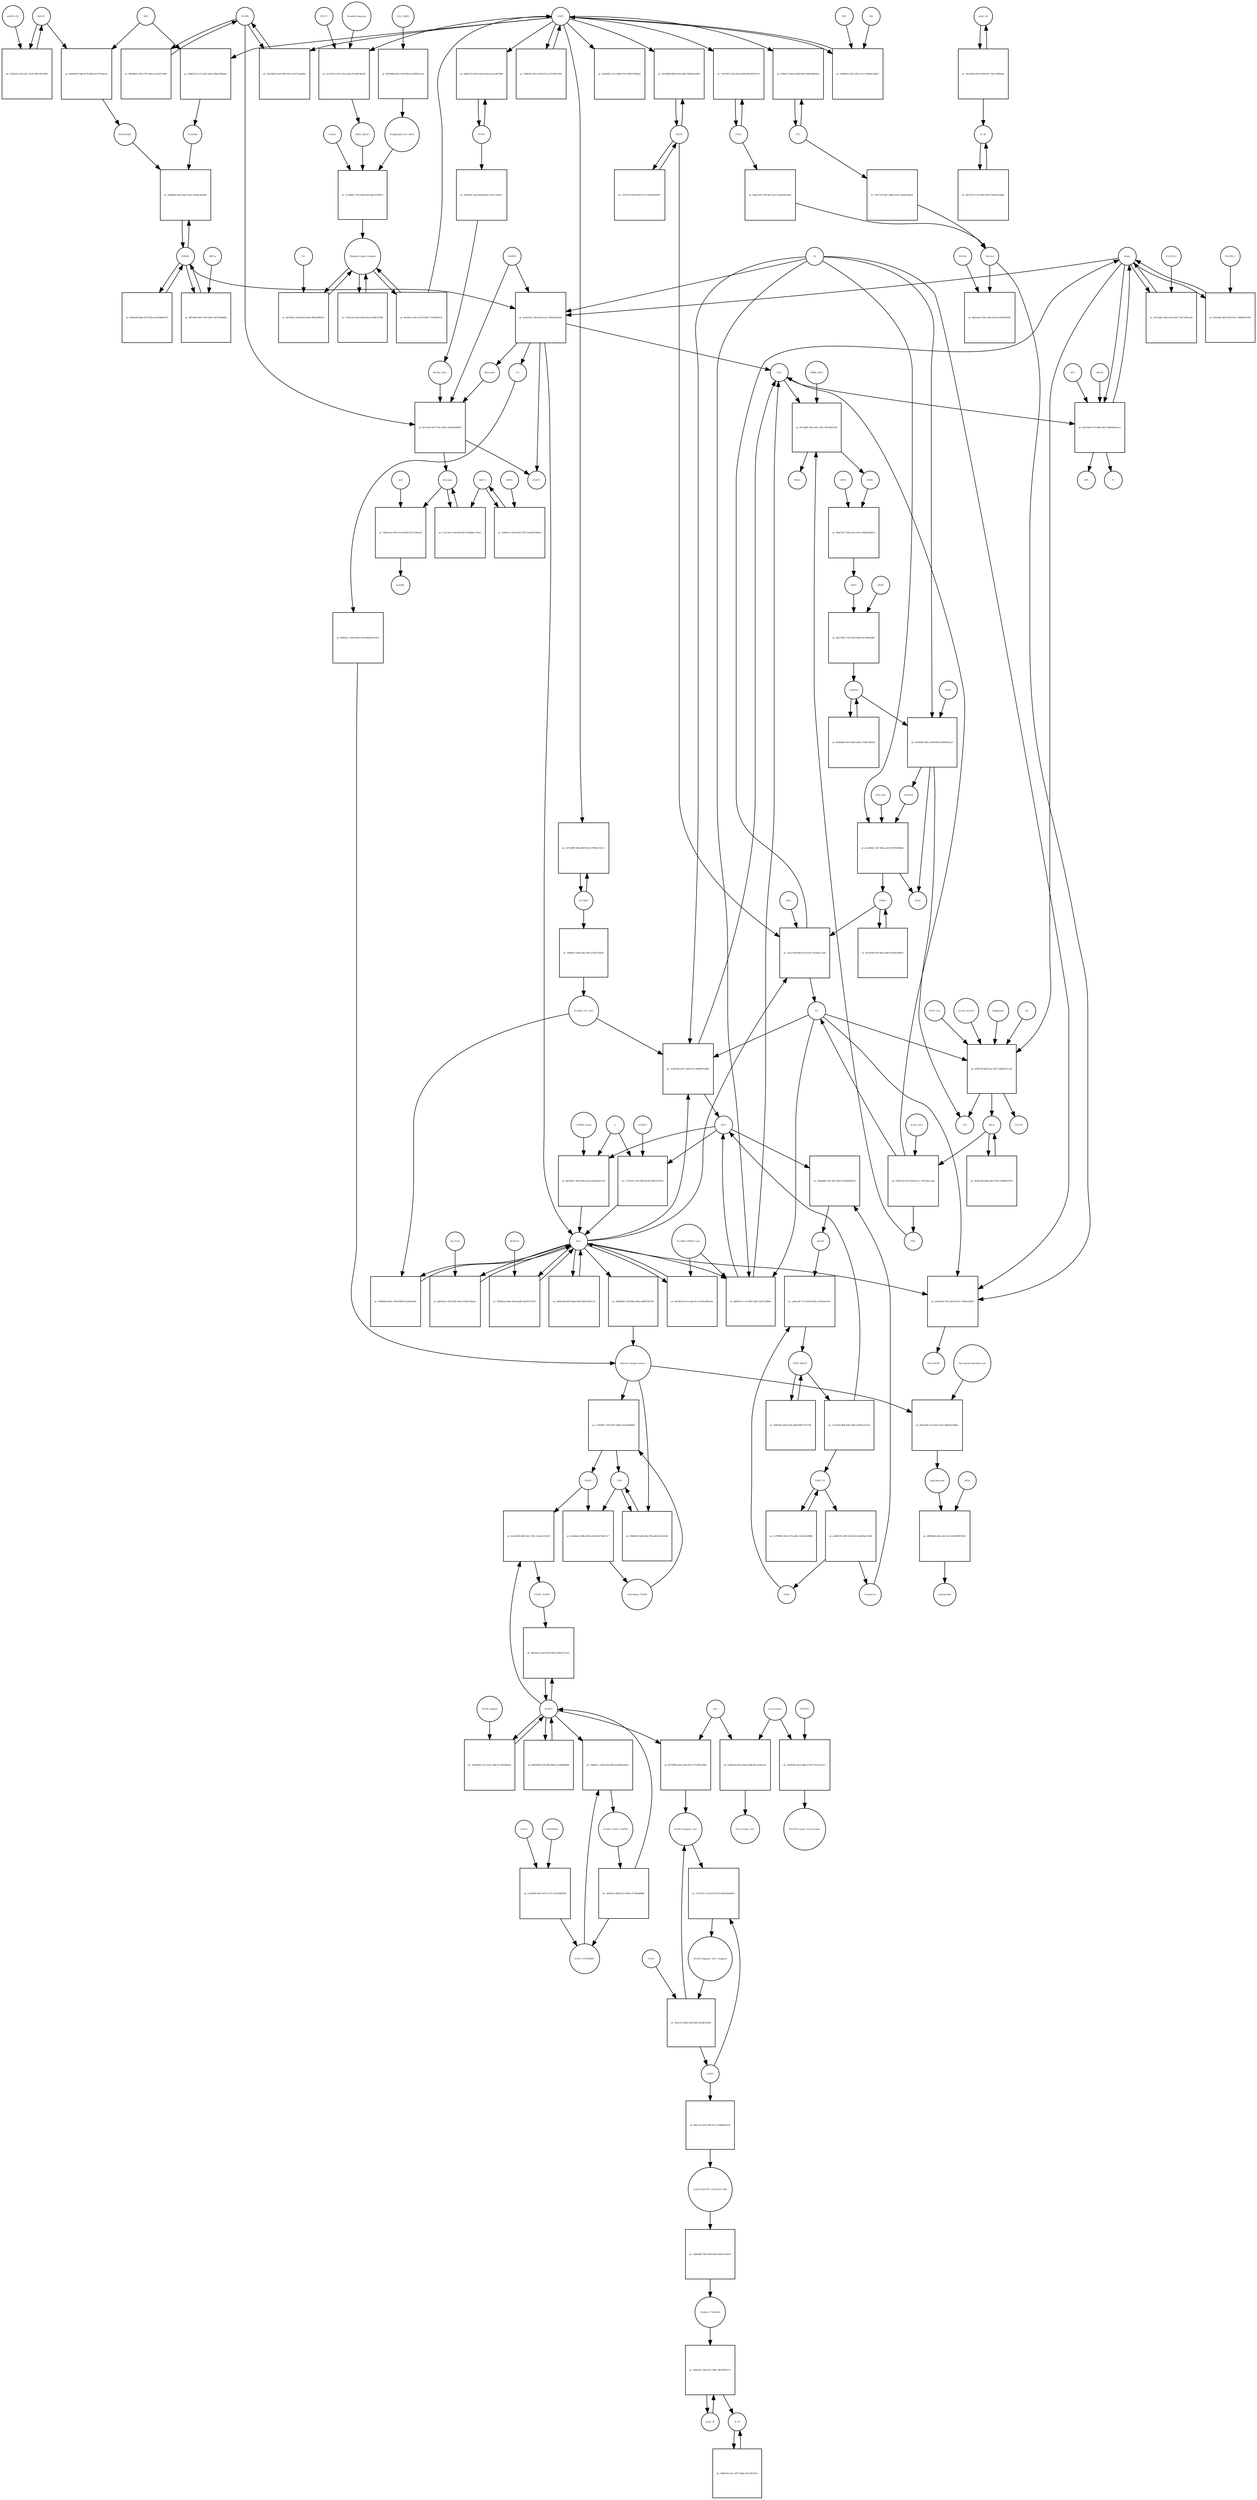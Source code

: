 strict digraph  {
Heme [annotation="urn_miriam_obo.chebi_CHEBI%3A30413", bipartite=0, cls="simple chemical", fontsize=4, label=Heme, shape=circle];
"pr_4cd25362-c550-4e95-ac01-35829beb6326" [annotation="", bipartite=1, cls=process, fontsize=4, label="pr_4cd25362-c550-4e95-ac01-35829beb6326", shape=square];
Biliverdin [annotation="urn_miriam_obo.chebi_CHEBI%3A17033", bipartite=0, cls="simple chemical", fontsize=4, label=Biliverdin, shape=circle];
HMOX1 [annotation="", bipartite=0, cls=macromolecule, fontsize=4, label=HMOX1, shape=circle];
O2 [annotation="urn_miriam_obo.chebi_CHEBI%3A15379", bipartite=0, cls="simple chemical", fontsize=4, label=O2, shape=circle];
NADPH [annotation="urn_miriam_obo.chebi_CHEBI%3A16474", bipartite=0, cls="simple chemical", fontsize=4, label=NADPH, shape=circle];
H2O [annotation="urn_miriam_obo.chebi_CHEBI%3A15377", bipartite=0, cls="simple chemical", fontsize=4, label=H2O, shape=circle];
"Fe2+" [annotation="urn_miriam_obo.chebi_CHEBI%3A29033", bipartite=0, cls="simple chemical", fontsize=4, label="Fe2+", shape=circle];
"NADP+" [annotation="urn_miriam_obo.chebi_CHEBI%3A18009", bipartite=0, cls="simple chemical", fontsize=4, label="NADP+", shape=circle];
CO [annotation="urn_miriam_obo.chebi_CHEBI%3A17245", bipartite=0, cls="simple chemical", fontsize=4, label=CO, shape=circle];
"pr_ad71ed8c-92d2-41c6-a6a7-70a71005cad3" [annotation="", bipartite=1, cls=process, fontsize=4, label="pr_ad71ed8c-92d2-41c6-a6a7-70a71005cad3", shape=square];
"FLVCR1-2" [annotation=urn_miriam_uniprot_Q9Y5Y0, bipartite=0, cls=macromolecule, fontsize=4, label="FLVCR1-2", shape=circle];
"pr_0471e020-8577-49cc-8be3-380e54d38600" [annotation="", bipartite=1, cls=process, fontsize=4, label="pr_0471e020-8577-49cc-8be3-380e54d38600", shape=square];
Bilirubin [annotation="urn_miriam_obo.chebi_CHEBI%3A16990", bipartite=0, cls="simple chemical", fontsize=4, label=Bilirubin, shape=circle];
BLVRB [annotation=urn_miriam_uniprot_P30043, bipartite=0, cls=macromolecule, fontsize=4, label=BLVRB, shape=circle];
"BLVRA_Zn2+" [annotation="urn_miriam_obo.chebi_CHEBI%3A29805|urn_miriam_uniprot_P53004", bipartite=0, cls=complex, fontsize=4, label="BLVRA_Zn2+", shape=circle];
"pr_1c3e74ee-c0e4-4f3d-8a79-6b89bac714e3" [annotation="", bipartite=1, cls=process, fontsize=4, label="pr_1c3e74ee-c0e4-4f3d-8a79-6b89bac714e3", shape=square];
ABCC1 [annotation="", bipartite=0, cls=macromolecule, fontsize=4, label=ABCC1, shape=circle];
"pr_58b03c6e-3d78-4ced-b7d8-553e742dee05" [annotation="", bipartite=1, cls=process, fontsize=4, label="pr_58b03c6e-3d78-4ced-b7d8-553e742dee05", shape=square];
ALB [annotation=urn_miriam_uniprot_P02768, bipartite=0, cls=macromolecule, fontsize=4, label=ALB, shape=circle];
"ALB/BIL" [annotation="urn_miriam_uniprot_P02768|urn_miriam_obo.chebi_CHEBI%3A16990", bipartite=0, cls=complex, fontsize=4, label="ALB/BIL", shape=circle];
NRF2 [annotation="", bipartite=0, cls=macromolecule, fontsize=4, label=NRF2, shape=circle];
"pr_e99de235-3c51-46a2-bbe0-18b4e70bdab2" [annotation="", bipartite=1, cls=process, fontsize=4, label="pr_e99de235-3c51-46a2-bbe0-18b4e70bdab2", shape=square];
MAF [annotation=urn_miriam_uniprot_O75444, bipartite=0, cls=macromolecule, fontsize=4, label=MAF, shape=circle];
"Nrf2/Maf" [annotation="", bipartite=0, cls=complex, fontsize=4, label="Nrf2/Maf", shape=circle];
"pr_62408188-7dd6-4479-8db3-fe279734aa34" [annotation="", bipartite=1, cls=process, fontsize=4, label="pr_62408188-7dd6-4479-8db3-fe279734aa34", shape=square];
BACH1 [annotation=urn_miriam_uniprot_O14867, bipartite=0, cls=macromolecule, fontsize=4, label=BACH1, shape=circle];
"BACH1/Maf" [annotation="", bipartite=0, cls=complex, fontsize=4, label="BACH1/Maf", shape=circle];
"pr_f1282a61-b16a-4dc7-af35-596e19279606" [annotation="", bipartite=1, cls=process, fontsize=4, label="pr_f1282a61-b16a-4dc7-af35-596e19279606", shape=square];
"miRNA-155" [annotation=urn_miriam_ncbigene_406947, bipartite=0, cls="nucleic acid feature", fontsize=4, label="miRNA-155", shape=circle];
"pr_fd5db6ee-b29a-4ab7-82d1-458edc4aa058" [annotation="", bipartite=1, cls=process, fontsize=4, label="pr_fd5db6ee-b29a-4ab7-82d1-458edc4aa058", shape=square];
PRIN9 [annotation="urn_miriam_obo.chebi_CHEBI%3A15430", bipartite=0, cls="simple chemical", fontsize=4, label=PRIN9, shape=circle];
"pr_532ca76b-84f4-4555-be50-3fc44ae1c349" [annotation="", bipartite=1, cls=process, fontsize=4, label="pr_532ca76b-84f4-4555-be50-3fc44ae1c349", shape=square];
FECH [annotation=urn_miriam_uniprot_P22830, bipartite=0, cls=macromolecule, fontsize=4, label=FECH, shape=circle];
"Pb2+" [annotation="urn_miriam_obo.chebi_CHEBI%3A27889", bipartite=0, cls="simple chemical", fontsize=4, label="Pb2+", shape=circle];
"H+" [annotation="urn_miriam_obo.chebi_CHEBI%3A15378", bipartite=0, cls="simple chemical", fontsize=4, label="H+", shape=circle];
"SUCC-CoA" [annotation="urn_miriam_obo.chebi_CHEBI%3A57292", bipartite=0, cls="simple chemical", fontsize=4, label="SUCC-CoA", shape=circle];
"pr_4d5ff74f-bb3f-41ec-9d17-2d4f6972c3e8" [annotation="", bipartite=1, cls=process, fontsize=4, label="pr_4d5ff74f-bb3f-41ec-9d17-2d4f6972c3e8", shape=square];
dALA [annotation="urn_miriam_obo.chebi_CHEBI%3A356416", bipartite=0, cls="simple chemical", fontsize=4, label=dALA, shape=circle];
ALAS1_ALAS2 [annotation="urn_miriam_uniprot_P13196|urn_miriam_uniprot_P22557", bipartite=0, cls=complex, fontsize=4, label=ALAS1_ALAS2, shape=circle];
Panhematin [annotation="urn_miriam_obo.chebi_CHEBI%3A50385", bipartite=0, cls="simple chemical", fontsize=4, label=Panhematin, shape=circle];
Gly [annotation="urn_miriam_obo.chebi_CHEBI%3A57305", bipartite=0, cls="simple chemical", fontsize=4, label=Gly, shape=circle];
"CoA-SH" [annotation="urn_miriam_obo.chebi_CHEBI%3A15346", bipartite=0, cls="simple chemical", fontsize=4, label="CoA-SH", shape=circle];
CO2 [annotation="urn_miriam_obo.chebi_CHEBI%3A16526", bipartite=0, cls="simple chemical", fontsize=4, label=CO2, shape=circle];
"pr_217ec654-e347-455e-a9c4-413e8b7bbc08" [annotation="", bipartite=1, cls=process, fontsize=4, label="pr_217ec654-e347-455e-a9c4-413e8b7bbc08", shape=square];
KEAP1 [annotation=urn_miriam_uniprot_Q14145, bipartite=0, cls=macromolecule, fontsize=4, label=KEAP1, shape=circle];
NRF2_KEAP1 [annotation="urn_miriam_uniprot_Q14145|urn_miriam_uniprot_Q16236", bipartite=0, cls=complex, fontsize=4, label=NRF2_KEAP1, shape=circle];
"Dimethly fumarate" [annotation="urn_miriam_obo.chebi_CHEBI%3A76004", bipartite=0, cls="simple chemical", fontsize=4, label="Dimethly fumarate", shape=circle];
"Ubiquitin Ligase Complex" [annotation="urn_miriam_uniprot_Q14145|urn_miriam_uniprot_Q15843|urn_miriam_uniprot_Q13618|urn_miriam_uniprot_P62877|urn_miriam_uniprot_Q16236|urn_miriam_uniprot_P0CG48|urn_miriam_pubmed_19940261|urn_miriam_interpro_IPR000608", bipartite=0, cls=complex, fontsize=4, label="Ubiquitin Ligase Complex", shape=circle];
"pr_72101a1d-59ed-44c8-85ae-b538fcfa76f2" [annotation="", bipartite=1, cls=process, fontsize=4, label="pr_72101a1d-59ed-44c8-85ae-b538fcfa76f2", shape=square];
"pr_e95611a9-0519-4839-acc1-7dc920acc3a8" [annotation="", bipartite=1, cls=process, fontsize=4, label="pr_e95611a9-0519-4839-acc1-7dc920acc3a8", shape=square];
PBG [annotation="urn_miriam_obo.chebi_CHEBI%3A58126", bipartite=0, cls="simple chemical", fontsize=4, label=PBG, shape=circle];
"ALAD_Zn2+" [annotation="urn_miriam_uniprot_P13716|urn_miriam_obo.chebi_CHEBI%3A29105", bipartite=0, cls=complex, fontsize=4, label="ALAD_Zn2+", shape=circle];
"pr_057ad6ff-785e-4cbc-a831-5f8cbdf25cd9" [annotation="", bipartite=1, cls=process, fontsize=4, label="pr_057ad6ff-785e-4cbc-a831-5f8cbdf25cd9", shape=square];
HMBL [annotation="urn_miriam_obo.chebi_CHEBI%3A57845", bipartite=0, cls="simple chemical", fontsize=4, label=HMBL, shape=circle];
HMBS_DIPY [annotation="urn_miriam_obo.chebi_CHEBI%3A36319|urn_miriam_uniprot_P08397", bipartite=0, cls=complex, fontsize=4, label=HMBS_DIPY, shape=circle];
"NH4+" [annotation="urn_miriam_obo.chebi_CHEBI%3A28938", bipartite=0, cls="simple chemical", fontsize=4, label="NH4+", shape=circle];
"pr_2bb47e67-726d-41ae-b142-1b8d925db251" [annotation="", bipartite=1, cls=process, fontsize=4, label="pr_2bb47e67-726d-41ae-b142-1b8d925db251", shape=square];
URO3 [annotation="urn_miriam_obo.chebi_CHEBI%3A15437", bipartite=0, cls="simple chemical", fontsize=4, label=URO3, shape=circle];
UROS [annotation=urn_miriam_uniprot_P10746, bipartite=0, cls=macromolecule, fontsize=4, label=UROS, shape=circle];
"pr_bdcc76b2-7c2b-4453-840d-45c39b852f8d" [annotation="", bipartite=1, cls=process, fontsize=4, label="pr_bdcc76b2-7c2b-4453-840d-45c39b852f8d", shape=square];
COPRO3 [annotation="urn_miriam_obo.chebi_CHEBI%3A15439", bipartite=0, cls="simple chemical", fontsize=4, label=COPRO3, shape=circle];
UROD [annotation=urn_miriam_uniprot_P06132, bipartite=0, cls=macromolecule, fontsize=4, label=UROD, shape=circle];
"pr_4020f260-36da-47b8-8000-af56f83baa20" [annotation="", bipartite=1, cls=process, fontsize=4, label="pr_4020f260-36da-47b8-8000-af56f83baa20", shape=square];
PPGEN9 [annotation="urn_miriam_obo.chebi_CHEBI%3A15435", bipartite=0, cls="simple chemical", fontsize=4, label=PPGEN9, shape=circle];
CPOX [annotation=urn_miriam_uniprot_P36551, bipartite=0, cls=macromolecule, fontsize=4, label=CPOX, shape=circle];
H2O2 [annotation="urn_miriam_obo.chebi_CHEBI%3A16240", bipartite=0, cls="simple chemical", fontsize=4, label=H2O2, shape=circle];
"pr_bca499dc-20e7-495a-ae83-4376f3d93bd1" [annotation="", bipartite=1, cls=process, fontsize=4, label="pr_bca499dc-20e7-495a-ae83-4376f3d93bd1", shape=square];
PPO_FAD [annotation="urn_miriam_obo.chebi_CHEBI%3A16238|urn_miriam_uniprot_P50336", bipartite=0, cls=complex, fontsize=4, label=PPO_FAD, shape=circle];
"pr_1fb6f1dc-8251-4558-875a-41313d17e694" [annotation="", bipartite=1, cls=process, fontsize=4, label="pr_1fb6f1dc-8251-4558-875a-41313d17e694", shape=square];
"pr_2b3b233b-0bdb-44ea-97d3-4186f6d7f325" [annotation="", bipartite=1, cls="uncertain process", fontsize=4, label="pr_2b3b233b-0bdb-44ea-97d3-4186f6d7f325", shape=square];
"pr_d3464dde-abe5-4836-a689-27a9dc19b024" [annotation="", bipartite=1, cls="uncertain process", fontsize=4, label="pr_d3464dde-abe5-4836-a689-27a9dc19b024", shape=square];
"pr_8a1919f0-f078-40ca-b8f9-109341298970" [annotation="", bipartite=1, cls="uncertain process", fontsize=4, label="pr_8a1919f0-f078-40ca-b8f9-109341298970", shape=square];
"Poly-unsaturated fatty acid" [annotation="urn_miriam_obo.chebi_CHEBI%3A26208", bipartite=0, cls="simple chemical", fontsize=4, label="Poly-unsaturated fatty acid", shape=circle];
"pr_4dd1fed8-a7cb-43a3-b02e-b06420c69642" [annotation="", bipartite=1, cls=process, fontsize=4, label="pr_4dd1fed8-a7cb-43a3-b02e-b06420c69642", shape=square];
"Lipid Peroxide" [annotation="urn_miriam_obo.chebi_CHEBI%3A61051", bipartite=0, cls="simple chemical", fontsize=4, label="Lipid Peroxide", shape=circle];
"Reactive Oxygen Species" [annotation="urn_miriam_obo.chebi_CHEBI%3A26523", bipartite=0, cls="simple chemical", fontsize=4, label="Reactive Oxygen Species", shape=circle];
"pr_64dc0e6a-975c-4d23-be24-c799a0a29585" [annotation="", bipartite=1, cls=process, fontsize=4, label="pr_64dc0e6a-975c-4d23-be24-c799a0a29585", shape=square];
"Fe(3+)O(OH)" [annotation="urn_miriam_obo.chebi_CHEBI%3A78619", bipartite=0, cls="simple chemical", fontsize=4, label="Fe(3+)O(OH)", shape=circle];
Ferritin [annotation=urn_miriam_uniprot_P02794, bipartite=0, cls=complex, fontsize=4, label=Ferritin, shape=circle];
"pr_160b8093-db9e-47b8-94b9-9ca5febfc4b0" [annotation="", bipartite=1, cls=process, fontsize=4, label="pr_160b8093-db9e-47b8-94b9-9ca5febfc4b0", shape=square];
"SLC40A1_CP_Cu2+" [annotation="urn_miriam_uniprot_P00450|urn_miriam_uniprot_Q9NP59|urn_miriam_obo.chebi_CHEBI%3A29036", bipartite=0, cls=complex, fontsize=4, label="SLC40A1_CP_Cu2+", shape=circle];
"pr_1b2d97d6-a5b7-42e9-b722-46699f51d880" [annotation="", bipartite=1, cls=process, fontsize=4, label="pr_1b2d97d6-a5b7-42e9-b722-46699f51d880", shape=square];
"Fe3+" [annotation="urn_miriam_obo.chebi_CHEBI%3A29034", bipartite=0, cls="simple chemical", fontsize=4, label="Fe3+", shape=circle];
SLC40A1 [annotation=urn_miriam_ncbigene_30061, bipartite=0, cls="nucleic acid feature", fontsize=4, label=SLC40A1, shape=circle];
"pr_1d7c4609-208e-4b59-93a5-9799bc235cfc" [annotation="", bipartite=1, cls=process, fontsize=4, label="pr_1d7c4609-208e-4b59-93a5-9799bc235cfc", shape=square];
FTH1 [annotation=urn_miriam_ncbigene_2495, bipartite=0, cls="nucleic acid feature", fontsize=4, label=FTH1, shape=circle];
"pr_70a57f87-c244-4e52-8839-649e42937553" [annotation="", bipartite=1, cls=process, fontsize=4, label="pr_70a57f87-c244-4e52-8839-649e42937553", shape=square];
FTL [annotation=urn_miriam_ncbigene_2512, bipartite=0, cls="nucleic acid feature", fontsize=4, label=FTL, shape=circle];
"pr_47bd2172-b6a0-4ad0-8465-29df50b83432" [annotation="", bipartite=1, cls=process, fontsize=4, label="pr_47bd2172-b6a0-4ad0-8465-29df50b83432", shape=square];
"pr_548cea98-7534-4b37-abc1-9efeab613d16" [annotation="", bipartite=1, cls=process, fontsize=4, label="pr_548cea98-7534-4b37-abc1-9efeab613d16", shape=square];
"pr_202171f8-98c7-488a-b23b-7a4d5ec8e830" [annotation="", bipartite=1, cls=process, fontsize=4, label="pr_202171f8-98c7-488a-b23b-7a4d5ec8e830", shape=square];
"pr_0333648b-6668-491b-af86-78a60c6ef993" [annotation="", bipartite=1, cls=process, fontsize=4, label="pr_0333648b-6668-491b-af86-78a60c6ef993", shape=square];
"pr_caa97120-0054-4025-9713-5495422bf497" [annotation="", bipartite=1, cls=process, fontsize=4, label="pr_caa97120-0054-4025-9713-5495422bf497", shape=square];
"pr_42fb4a94-bb0a-47f3-95ba-4a782b8bc87d" [annotation="", bipartite=1, cls=process, fontsize=4, label="pr_42fb4a94-bb0a-47f3-95ba-4a782b8bc87d", shape=square];
BLVRA [annotation=urn_miriam_ncbigene_644, bipartite=0, cls="nucleic acid feature", fontsize=4, label=BLVRA, shape=circle];
"pr_b4682c22-6e45-4a0a-b416-d1c8ce607b8d" [annotation="", bipartite=1, cls=process, fontsize=4, label="pr_b4682c22-6e45-4a0a-b416-d1c8ce607b8d", shape=square];
"pr_91624838-24a9-436e-9012-4c075cadd02c" [annotation="", bipartite=1, cls=process, fontsize=4, label="pr_91624838-24a9-436e-9012-4c075cadd02c", shape=square];
"pr_9df2b8d2-2760-4767-942e-b312af5c5909" [annotation="", bipartite=1, cls=process, fontsize=4, label="pr_9df2b8d2-2760-4767-942e-b312af5c5909", shape=square];
"pr_66ef5841-1ae6-4838-8ee8-c50c7c2e0ec2" [annotation="", bipartite=1, cls=process, fontsize=4, label="pr_66ef5841-1ae6-4838-8ee8-c50c7c2e0ec2", shape=square];
"pr_26060f7f-2a85-45fa-a0f6-57281c6f18fa" [annotation="", bipartite=1, cls=process, fontsize=4, label="pr_26060f7f-2a85-45fa-a0f6-57281c6f18fa", shape=square];
"pr_96a0e2e5-7b4c-441e-8a34-a32bb5f43596" [annotation="", bipartite=1, cls=process, fontsize=4, label="pr_96a0e2e5-7b4c-441e-8a34-a32bb5f43596", shape=square];
NCOA4 [annotation=urn_miriam_uniprot_Q13772, bipartite=0, cls=macromolecule, fontsize=4, label=NCOA4, shape=circle];
"pr_bbc983cc-4940-40b2-91a2-a0d62e821129" [annotation="", bipartite=1, cls=process, fontsize=4, label="pr_bbc983cc-4940-40b2-91a2-a0d62e821129", shape=square];
CYBRD1_Heme [annotation="urn_miriam_uniprot_Q53TN4|urn_miriam_obo.chebi_CHEBI%3A30413", bipartite=0, cls=complex, fontsize=4, label=CYBRD1_Heme, shape=circle];
"e-" [annotation="urn_miriam_obo.chebi_CHEBI%3A10545", bipartite=0, cls="simple chemical", fontsize=4, label="e-", shape=circle];
"pr_dd015ea1-15f2-42d3-99cd-142de27bbaa1" [annotation="", bipartite=1, cls=process, fontsize=4, label="pr_dd015ea1-15f2-42d3-99cd-142de27bbaa1", shape=square];
SLC11A2 [annotation=urn_miriam_uniprot_P49281, bipartite=0, cls=macromolecule, fontsize=4, label=SLC11A2, shape=circle];
"pr_d82f96a8-eb6a-41a7-be1b-b19849057b24" [annotation="", bipartite=1, cls=process, fontsize=4, label="pr_d82f96a8-eb6a-41a7-be1b-b19849057b24", shape=square];
"Lipid alcohol" [annotation="urn_miriam_obo.chebi_CHEBI%3A24026", bipartite=0, cls="simple chemical", fontsize=4, label="Lipid alcohol", shape=circle];
GPX4 [annotation=urn_miriam_uniprot_P36969, bipartite=0, cls=macromolecule, fontsize=4, label=GPX4, shape=circle];
"pr_d4f7de63-897e-401f-8587-e6d73fd5d6b0" [annotation="", bipartite=1, cls=process, fontsize=4, label="pr_d4f7de63-897e-401f-8587-e6d73fd5d6b0", shape=square];
ORF3a [annotation="urn_miriam_uniprot_P0DTC3|urn_miriam_taxonomy_2697049", bipartite=0, cls=macromolecule, fontsize=4, label=ORF3a, shape=circle];
"pr_424834f6-17b8-49da-9f4b-ad4fb796579e" [annotation="", bipartite=1, cls=process, fontsize=4, label="pr_424834f6-17b8-49da-9f4b-ad4fb796579e", shape=square];
"pr_3a96a311-635d-46a1-9877-b1b0437d90a6" [annotation="", bipartite=1, cls=process, fontsize=4, label="pr_3a96a311-635d-46a1-9877-b1b0437d90a6", shape=square];
ORF9c [annotation=urn_miriam_taxonomy_2697049, bipartite=0, cls=macromolecule, fontsize=4, label=ORF9c, shape=circle];
CUL3_RBX1 [annotation="urn_miriam_uniprot_Q13618|urn_miriam_uniprot_P62877", bipartite=0, cls=complex, fontsize=4, label=CUL3_RBX1, shape=circle];
"pr_fb87608b-d5ce-4c0f-b65a-4c56591fccda" [annotation="", bipartite=1, cls=process, fontsize=4, label="pr_fb87608b-d5ce-4c0f-b65a-4c56591fccda", shape=square];
"Neddylated CUL3_RBX1" [annotation="urn_miriam_uniprot_Q15843|urn_miriam_uniprot_Q13618|urn_miriam_uniprot_P62877", bipartite=0, cls=complex, fontsize=4, label="Neddylated CUL3_RBX1", shape=circle];
"pr_a4ef40b2-23c3-4948-972e-98367d78bb3d" [annotation="", bipartite=1, cls=process, fontsize=4, label="pr_a4ef40b2-23c3-4948-972e-98367d78bb3d", shape=square];
"pr_ec189647-132f-43f4-bad5-bd2c91f00f74" [annotation="", bipartite=1, cls=process, fontsize=4, label="pr_ec189647-132f-43f4-bad5-bd2c91f00f74", shape=square];
CAND1 [annotation=urn_miriam_uniprot_Q86VP6, bipartite=0, cls=macromolecule, fontsize=4, label=CAND1, shape=circle];
E2 [annotation=urn_miriam_interpro_IPR000608, bipartite=0, cls=macromolecule, fontsize=4, label=E2, shape=circle];
"pr_8d729e2a-19eb-4e02-9dc4-d8d54dff6218" [annotation="", bipartite=1, cls=process, fontsize=4, label="pr_8d729e2a-19eb-4e02-9dc4-d8d54dff6218", shape=square];
"pr_e4d40b5a-9a51-487a-911a-360f8ec248e2" [annotation="", bipartite=1, cls=process, fontsize=4, label="pr_e4d40b5a-9a51-487a-911a-360f8ec248e2", shape=square];
PKC [annotation="urn_miriam_pubmed_12198130|urn_miriam_interpro_IPR012233", bipartite=0, cls=macromolecule, fontsize=4, label=PKC, shape=circle];
CK2 [annotation="", bipartite=0, cls=macromolecule, fontsize=4, label=CK2, shape=circle];
"pr_350a3bf3-d625-4f39-bfa1-760d99e2078d" [annotation="", bipartite=1, cls=process, fontsize=4, label="pr_350a3bf3-d625-4f39-bfa1-760d99e2078d", shape=square];
"FLVCR1-1" [annotation=urn_miriam_uniprot_Q9Y5Y0, bipartite=0, cls=macromolecule, fontsize=4, label="FLVCR1-1", shape=circle];
"pr_6f2c0a6b-f179-484e-8631-28b69b4a23cd" [annotation="", bipartite=1, cls=process, fontsize=4, label="pr_6f2c0a6b-f179-484e-8631-28b69b4a23cd", shape=square];
ABCG2 [annotation=urn_miriam_uniprot_Q9UNQ0, bipartite=0, cls="macromolecule multimer", fontsize=4, label=ABCG2, shape=circle];
ATP [annotation="urn_miriam_obo.chebi_CHEBI%3A30616", bipartite=0, cls="simple chemical", fontsize=4, label=ATP, shape=circle];
Pi [annotation="urn_miriam_obo.chebi_CHEBI%3A18367", bipartite=0, cls="simple chemical", fontsize=4, label=Pi, shape=circle];
ADP [annotation="urn_miriam_obo.chebi_CHEBI%3A456216", bipartite=0, cls="simple chemical", fontsize=4, label=ADP, shape=circle];
"pr_d03d61ad-21ca-4abe-8c13-6efdcdf0ba3b" [annotation="", bipartite=1, cls=process, fontsize=4, label="pr_d03d61ad-21ca-4abe-8c13-6efdcdf0ba3b", shape=square];
"SLC40A1_HEPH_Cu2+" [annotation="urn_miriam_uniprot_Q9BQS7|urn_miriam_uniprot_Q9NP59|urn_miriam_obo.chebi_CHEBI%3A28694", bipartite=0, cls=complex, fontsize=4, label="SLC40A1_HEPH_Cu2+", shape=circle];
"pr_46f49e37-cc14-4d87-ab81-3a2f7c0ff00e" [annotation="", bipartite=1, cls=process, fontsize=4, label="pr_46f49e37-cc14-4d87-ab81-3a2f7c0ff00e", shape=square];
"pr_19b4a86f-216c-48cf-9625-193426282d7d" [annotation="", bipartite=1, cls=process, fontsize=4, label="pr_19b4a86f-216c-48cf-9625-193426282d7d", shape=square];
Transferrin [annotation=urn_miriam_uniprot_P02787, bipartite=0, cls=macromolecule, fontsize=4, label=Transferrin, shape=circle];
holoTF [annotation="urn_miriam_uniprot_P02787|urn_miriam_obo.chebi_CHEBI%3A29034", bipartite=0, cls=complex, fontsize=4, label=holoTF, shape=circle];
TFRC [annotation=urn_miriam_uniprot_P02786, bipartite=0, cls="macromolecule multimer", fontsize=4, label=TFRC, shape=circle];
"pr_aa0ace9f-72c3-49c6-bd32-a1b03ebc55ec" [annotation="", bipartite=1, cls=process, fontsize=4, label="pr_aa0ace9f-72c3-49c6-bd32-a1b03ebc55ec", shape=square];
TFRC_holoTF [annotation="urn_miriam_uniprot_P02787|urn_miriam_obo.chebi_CHEBI%3A29034|urn_miriam_uniprot_P02786", bipartite=0, cls=complex, fontsize=4, label=TFRC_holoTF, shape=circle];
"pr_2fd0f59a-b22b-4a59-abf8-95827732c7bb" [annotation="", bipartite=1, cls=process, fontsize=4, label="pr_2fd0f59a-b22b-4a59-abf8-95827732c7bb", shape=square];
"pr_a1752fa9-9f9f-4e8c-99ba-547961a25229" [annotation="", bipartite=1, cls=process, fontsize=4, label="pr_a1752fa9-9f9f-4e8c-99ba-547961a25229", shape=square];
TFRC_TF [annotation="urn_miriam_uniprot_P02787|urn_miriam_uniprot_P02786", bipartite=0, cls=complex, fontsize=4, label=TFRC_TF, shape=circle];
"pr_e71fc87e-11b5-4952-8e39-164f1ef7b703" [annotation="", bipartite=1, cls=process, fontsize=4, label="pr_e71fc87e-11b5-4952-8e39-164f1ef7b703", shape=square];
STEAP3 [annotation=urn_miriam_uniprot_Q658P3, bipartite=0, cls=macromolecule, fontsize=4, label=STEAP3, shape=circle];
"pr_5962bcb2-8a0a-45a9-aa86-3aa5f4714319" [annotation="", bipartite=1, cls=process, fontsize=4, label="pr_5962bcb2-8a0a-45a9-aa86-3aa5f4714319", shape=square];
MCOLN1 [annotation=urn_miriam_uniprot_Q9GZU1, bipartite=0, cls=macromolecule, fontsize=4, label=MCOLN1, shape=circle];
"pr_ad48e506-b025-4bad-9e80-84bcd253cc91" [annotation="", bipartite=1, cls=process, fontsize=4, label="pr_ad48e506-b025-4bad-9e80-84bcd253cc91", shape=square];
"pr_1c7999b5-1865-4716-a0b1-16c2b9e16906" [annotation="", bipartite=1, cls=process, fontsize=4, label="pr_1c7999b5-1865-4716-a0b1-16c2b9e16906", shape=square];
"pr_e3dd9378-1660-4c30-b923-db209ab17d85" [annotation="", bipartite=1, cls=process, fontsize=4, label="pr_e3dd9378-1660-4c30-b923-db209ab17d85", shape=square];
"pr_a9cd2e1e-2bc2-4e78-a0fd-771b590d9c74" [annotation="", bipartite=1, cls=process, fontsize=4, label="pr_a9cd2e1e-2bc2-4e78-a0fd-771b590d9c74", shape=square];
Thioredoxin_TXNIP [annotation="urn_miriam_uniprot_P10599|urn_miriam_uniprot_Q9H3M7", bipartite=0, cls=complex, fontsize=4, label=Thioredoxin_TXNIP, shape=circle];
"pr_c55829bc-7359-4567-9384-247ea94d8863" [annotation="", bipartite=1, cls=process, fontsize=4, label="pr_c55829bc-7359-4567-9384-247ea94d8863", shape=square];
TXNIP [annotation=urn_miriam_uniprot_Q9H3M7, bipartite=0, cls=macromolecule, fontsize=4, label=TXNIP, shape=circle];
TXN [annotation=urn_miriam_uniprot_P10599, bipartite=0, cls=macromolecule, fontsize=4, label=TXN, shape=circle];
NLRP3 [annotation=urn_miriam_uniprot_Q96P20, bipartite=0, cls=macromolecule, fontsize=4, label=NLRP3, shape=circle];
"pr_39c0dd00-272c-426c-a406-9c75a0edbada" [annotation="", bipartite=1, cls=process, fontsize=4, label="pr_39c0dd00-272c-426c-a406-9c75a0edbada", shape=square];
"Nf-KB Complex" [annotation="urn_miriam_uniprot_P19838|urn_miriam_uniprot_Q04206|urn_miriam_uniprot_Q00653", bipartite=0, cls=complex, fontsize=4, label="Nf-KB Complex", shape=circle];
"pr_64d38946-f228-4fb5-b6d0-e15d083b644f" [annotation="", bipartite=1, cls=process, fontsize=4, label="pr_64d38946-f228-4fb5-b6d0-e15d083b644f", shape=square];
"pr_fff8db26-56d6-446c-97bd-db27be612364" [annotation="", bipartite=1, cls=process, fontsize=4, label="pr_fff8db26-56d6-446c-97bd-db27be612364", shape=square];
"pr_55e6debc-86d8-4306-ade8-9d257fdd73c7" [annotation="", bipartite=1, cls=process, fontsize=4, label="pr_55e6debc-86d8-4306-ade8-9d257fdd73c7", shape=square];
HSP90AB1 [annotation=urn_miriam_uniprot_P08238, bipartite=0, cls=macromolecule, fontsize=4, label=HSP90AB1, shape=circle];
"pr_cc9cd616-56c9-4151-a719-c54570bf0228" [annotation="", bipartite=1, cls=process, fontsize=4, label="pr_cc9cd616-56c9-4151-a719-c54570bf0228", shape=square];
SUGT1 [annotation=urn_miriam_uniprot_Q9Y2Z0, bipartite=0, cls=macromolecule, fontsize=4, label=SUGT1, shape=circle];
SUGT1_HSP90AB1 [annotation="urn_miriam_uniprot_P08238|urn_miriam_uniprot_Q9Y2Z0", bipartite=0, cls=complex, fontsize=4, label=SUGT1_HSP90AB1, shape=circle];
"pr_cbd6f9cc-15dd-42d0-b8f0-a0388dcd9ee6" [annotation="", bipartite=1, cls=process, fontsize=4, label="pr_cbd6f9cc-15dd-42d0-b8f0-a0388dcd9ee6", shape=square];
NLRP3_SUGT1_HSP90 [annotation="urn_miriam_uniprot_P08238|urn_miriam_uniprot_Q96P20|urn_miriam_uniprot_Q9Y2Z0", bipartite=0, cls=complex, fontsize=4, label=NLRP3_SUGT1_HSP90, shape=circle];
"pr_4ee52d59-0406-423c-901c-1aa1d1c39c38" [annotation="", bipartite=1, cls=process, fontsize=4, label="pr_4ee52d59-0406-423c-901c-1aa1d1c39c38", shape=square];
TXNIP_NLRP3 [annotation="urn_miriam_uniprot_Q9H3M7|urn_miriam_uniprot_Q96P20", bipartite=0, cls=complex, fontsize=4, label=TXNIP_NLRP3, shape=circle];
"pr_6979f984-ad14-45d9-9cb1-f72c891b3985" [annotation="", bipartite=1, cls=process, fontsize=4, label="pr_6979f984-ad14-45d9-9cb1-f72c891b3985", shape=square];
ASC [annotation=urn_miriam_uniprot_Q9ULZ3, bipartite=0, cls=macromolecule, fontsize=4, label=ASC, shape=circle];
"NLRP3 oligomer_ASC" [annotation="urn_miriam_uniprot_Q9ULZ3|urn_miriam_obo.chebi_CHEBI%3A36080", bipartite=0, cls=complex, fontsize=4, label="NLRP3 oligomer_ASC", shape=circle];
"pr_7c10a75c-213a-413b-9274-d0525b4ab437" [annotation="", bipartite=1, cls=process, fontsize=4, label="pr_7c10a75c-213a-413b-9274-d0525b4ab437", shape=square];
CASP1 [annotation=urn_miriam_uniprot_P29466, bipartite=0, cls=macromolecule, fontsize=4, label=CASP1, shape=circle];
"NLRP3 oligomer_ASC_Caspase1" [annotation="urn_miriam_uniprot_P29466|urn_miriam_uniprot_Q9ULZ3", bipartite=0, cls=complex, fontsize=4, label="NLRP3 oligomer_ASC_Caspase1", shape=circle];
"pr_2c8b8134-b53e-4ba6-a0bb-0f57aed6c616" [annotation="", bipartite=1, cls=process, fontsize=4, label="pr_2c8b8134-b53e-4ba6-a0bb-0f57aed6c616", shape=square];
"Pyrin trimer" [annotation=urn_miriam_uniprot_O15553, bipartite=0, cls=complex, fontsize=4, label="Pyrin trimer", shape=circle];
"Pyrin trimer_ASC" [annotation="urn_miriam_uniprot_O15553|urn_miriam_uniprot_Q9ULZ3", bipartite=0, cls=complex, fontsize=4, label="Pyrin trimer_ASC", shape=circle];
"pr_181f6286-3ead-4dbb-a13d-e733c2e75217" [annotation="", bipartite=1, cls=process, fontsize=4, label="pr_181f6286-3ead-4dbb-a13d-e733c2e75217", shape=square];
PSTPIP1 [annotation=urn_miriam_uniprot_O43586, bipartite=0, cls="macromolecule multimer", fontsize=4, label=PSTPIP1, shape=circle];
"PSTPIP1 trimer_Pyrin trimer" [annotation="urn_miriam_uniprot_O15553|urn_miriam_uniprot_O43586", bipartite=0, cls=complex, fontsize=4, label="PSTPIP1 trimer_Pyrin trimer", shape=circle];
"pr_562fcf31-d63e-402f-8fd1-efae8f3195fa" [annotation="", bipartite=1, cls=process, fontsize=4, label="pr_562fcf31-d63e-402f-8fd1-efae8f3195fa", shape=square];
CTSG [annotation=urn_miriam_uniprot_P08311, bipartite=0, cls=macromolecule, fontsize=4, label=CTSG, shape=circle];
"pr_dbfa1cfe-81ed-46ff-9c7e-e64bf9eaaf3e" [annotation="", bipartite=1, cls=process, fontsize=4, label="pr_dbfa1cfe-81ed-46ff-9c7e-e64bf9eaaf3e", shape=square];
"CASP1(120-197)_CASP1(317-404)" [annotation=urn_miriam_uniprot_P29466, bipartite=0, cls=complex, fontsize=4, label="CASP1(120-197)_CASP1(317-404)", shape=circle];
"pr_c6b9a84f-74bf-4580-b2b4-e6b3a73fa625" [annotation="", bipartite=1, cls=process, fontsize=4, label="pr_c6b9a84f-74bf-4580-b2b4-e6b3a73fa625", shape=square];
"Caspase-1 Tetramer" [annotation=urn_miriam_uniprot_P29466, bipartite=0, cls="complex multimer", fontsize=4, label="Caspase-1 Tetramer", shape=circle];
"proIL-1B" [annotation=urn_miriam_uniprot_P01584, bipartite=0, cls=macromolecule, fontsize=4, label="proIL-1B", shape=circle];
"pr_f9c5a040-e873-4208-9417-54ccc99f004a" [annotation="", bipartite=1, cls=process, fontsize=4, label="pr_f9c5a040-e873-4208-9417-54ccc99f004a", shape=square];
"IL-1B" [annotation=urn_miriam_uniprot_P01584, bipartite=0, cls=macromolecule, fontsize=4, label="IL-1B", shape=circle];
"pr_3857e312-57e2-4bf2-82e0-760e01e3dbbe" [annotation="", bipartite=1, cls="omitted process", fontsize=4, label="pr_3857e312-57e2-4bf2-82e0-760e01e3dbbe", shape=square];
"pr_68429e78-cda0-4198-898a-b7dfa6371a51" [annotation="", bipartite=1, cls=process, fontsize=4, label="pr_68429e78-cda0-4198-898a-b7dfa6371a51", shape=square];
"proIL-18" [annotation=urn_miriam_uniprot_Q14116, bipartite=0, cls=macromolecule, fontsize=4, label="proIL-18", shape=circle];
"pr_1d0faaf5-72dd-4257-9d9c-58f156987a73" [annotation="", bipartite=1, cls=process, fontsize=4, label="pr_1d0faaf5-72dd-4257-9d9c-58f156987a73", shape=square];
"IL-18" [annotation=urn_miriam_uniprot_Q14116, bipartite=0, cls=macromolecule, fontsize=4, label="IL-18", shape=circle];
"pr_34d60e0e-afc1-4671-8dab-9c0c1ff12fa1" [annotation="", bipartite=1, cls="omitted process", fontsize=4, label="pr_34d60e0e-afc1-4671-8dab-9c0c1ff12fa1", shape=square];
"pr_64de8cc1-3039-46e4-9c2d-00b4ecf0c914" [annotation="", bipartite=1, cls=process, fontsize=4, label="pr_64de8cc1-3039-46e4-9c2d-00b4ecf0c914", shape=square];
"pr_cf60222a-d40f-4137-b685-a9729ba888d0" [annotation="", bipartite=1, cls=process, fontsize=4, label="pr_cf60222a-d40f-4137-b685-a9729ba888d0", shape=square];
Heme -> "pr_4cd25362-c550-4e95-ac01-35829beb6326"  [annotation="", interaction_type=consumption];
Heme -> "pr_ad71ed8c-92d2-41c6-a6a7-70a71005cad3"  [annotation="", interaction_type=consumption];
Heme -> "pr_4d5ff74f-bb3f-41ec-9d17-2d4f6972c3e8"  [annotation=urn_miriam_pubmed_25446301, interaction_type=inhibition];
Heme -> "pr_350a3bf3-d625-4f39-bfa1-760d99e2078d"  [annotation="", interaction_type=consumption];
Heme -> "pr_6f2c0a6b-f179-484e-8631-28b69b4a23cd"  [annotation="", interaction_type=consumption];
"pr_4cd25362-c550-4e95-ac01-35829beb6326" -> Biliverdin  [annotation="", interaction_type=production];
"pr_4cd25362-c550-4e95-ac01-35829beb6326" -> H2O  [annotation="", interaction_type=production];
"pr_4cd25362-c550-4e95-ac01-35829beb6326" -> "Fe2+"  [annotation="", interaction_type=production];
"pr_4cd25362-c550-4e95-ac01-35829beb6326" -> "NADP+"  [annotation="", interaction_type=production];
"pr_4cd25362-c550-4e95-ac01-35829beb6326" -> CO  [annotation="", interaction_type=production];
Biliverdin -> "pr_0471e020-8577-49cc-8be3-380e54d38600"  [annotation="", interaction_type=consumption];
HMOX1 -> "pr_4cd25362-c550-4e95-ac01-35829beb6326"  [annotation="", interaction_type=catalysis];
HMOX1 -> "pr_fd5db6ee-b29a-4ab7-82d1-458edc4aa058"  [annotation="", interaction_type=consumption];
HMOX1 -> "pr_42fb4a94-bb0a-47f3-95ba-4a782b8bc87d"  [annotation="", interaction_type=consumption];
HMOX1 -> "pr_d4f7de63-897e-401f-8587-e6d73fd5d6b0"  [annotation="", interaction_type=consumption];
O2 -> "pr_4cd25362-c550-4e95-ac01-35829beb6326"  [annotation="", interaction_type=consumption];
O2 -> "pr_4020f260-36da-47b8-8000-af56f83baa20"  [annotation="", interaction_type=consumption];
O2 -> "pr_bca499dc-20e7-495a-ae83-4376f3d93bd1"  [annotation="", interaction_type=consumption];
O2 -> "pr_64dc0e6a-975c-4d23-be24-c799a0a29585"  [annotation="", interaction_type=consumption];
O2 -> "pr_1b2d97d6-a5b7-42e9-b722-46699f51d880"  [annotation="", interaction_type=consumption];
O2 -> "pr_46f49e37-cc14-4d87-ab81-3a2f7c0ff00e"  [annotation="", interaction_type=consumption];
NADPH -> "pr_4cd25362-c550-4e95-ac01-35829beb6326"  [annotation="", interaction_type=consumption];
NADPH -> "pr_0471e020-8577-49cc-8be3-380e54d38600"  [annotation="", interaction_type=consumption];
H2O -> "pr_057ad6ff-785e-4cbc-a831-5f8cbdf25cd9"  [annotation="", interaction_type=consumption];
H2O -> "pr_6f2c0a6b-f179-484e-8631-28b69b4a23cd"  [annotation="", interaction_type=consumption];
"Fe2+" -> "pr_532ca76b-84f4-4555-be50-3fc44ae1c349"  [annotation="", interaction_type=consumption];
"Fe2+" -> "pr_64dc0e6a-975c-4d23-be24-c799a0a29585"  [annotation="", interaction_type=consumption];
"Fe2+" -> "pr_160b8093-db9e-47b8-94b9-9ca5febfc4b0"  [annotation="", interaction_type=consumption];
"Fe2+" -> "pr_1b2d97d6-a5b7-42e9-b722-46699f51d880"  [annotation="", interaction_type=consumption];
"Fe2+" -> "pr_dd015ea1-15f2-42d3-99cd-142de27bbaa1"  [annotation="", interaction_type=consumption];
"Fe2+" -> "pr_424834f6-17b8-49da-9f4b-ad4fb796579e"  [annotation="urn_miriam_pubmed_26794443|urn_miriam_pubmed_30692038", interaction_type=catalysis];
"Fe2+" -> "pr_d03d61ad-21ca-4abe-8c13-6efdcdf0ba3b"  [annotation="", interaction_type=consumption];
"Fe2+" -> "pr_46f49e37-cc14-4d87-ab81-3a2f7c0ff00e"  [annotation="", interaction_type=consumption];
"Fe2+" -> "pr_5962bcb2-8a0a-45a9-aa86-3aa5f4714319"  [annotation="", interaction_type=consumption];
"Fe2+" -> "pr_ad48e506-b025-4bad-9e80-84bcd253cc91"  [annotation="", interaction_type=consumption];
CO -> "pr_64de8cc1-3039-46e4-9c2d-00b4ecf0c914"  [annotation="urn_miriam_pubmed_28356568|urn_miriam_pubmed_25770182", interaction_type=inhibition];
"pr_ad71ed8c-92d2-41c6-a6a7-70a71005cad3" -> Heme  [annotation="", interaction_type=production];
"FLVCR1-2" -> "pr_ad71ed8c-92d2-41c6-a6a7-70a71005cad3"  [annotation="", interaction_type=catalysis];
"pr_0471e020-8577-49cc-8be3-380e54d38600" -> Bilirubin  [annotation="", interaction_type=production];
"pr_0471e020-8577-49cc-8be3-380e54d38600" -> "NADP+"  [annotation="", interaction_type=production];
Bilirubin -> "pr_1c3e74ee-c0e4-4f3d-8a79-6b89bac714e3"  [annotation="", interaction_type=consumption];
Bilirubin -> "pr_58b03c6e-3d78-4ced-b7d8-553e742dee05"  [annotation="", interaction_type=consumption];
BLVRB -> "pr_0471e020-8577-49cc-8be3-380e54d38600"  [annotation="", interaction_type=catalysis];
BLVRB -> "pr_91624838-24a9-436e-9012-4c075cadd02c"  [annotation="", interaction_type=consumption];
BLVRB -> "pr_9df2b8d2-2760-4767-942e-b312af5c5909"  [annotation="", interaction_type=consumption];
"BLVRA_Zn2+" -> "pr_0471e020-8577-49cc-8be3-380e54d38600"  [annotation="", interaction_type=catalysis];
"pr_1c3e74ee-c0e4-4f3d-8a79-6b89bac714e3" -> Bilirubin  [annotation="", interaction_type=production];
ABCC1 -> "pr_1c3e74ee-c0e4-4f3d-8a79-6b89bac714e3"  [annotation="", interaction_type=catalysis];
ABCC1 -> "pr_3a96a311-635d-46a1-9877-b1b0437d90a6"  [annotation="", interaction_type=consumption];
"pr_58b03c6e-3d78-4ced-b7d8-553e742dee05" -> "ALB/BIL"  [annotation="", interaction_type=production];
ALB -> "pr_58b03c6e-3d78-4ced-b7d8-553e742dee05"  [annotation="", interaction_type=consumption];
NRF2 -> "pr_e99de235-3c51-46a2-bbe0-18b4e70bdab2"  [annotation="", interaction_type=consumption];
NRF2 -> "pr_217ec654-e347-455e-a9c4-413e8b7bbc08"  [annotation="", interaction_type=consumption];
NRF2 -> "pr_1fb6f1dc-8251-4558-875a-41313d17e694"  [annotation="", interaction_type=consumption];
NRF2 -> "pr_1d7c4609-208e-4b59-93a5-9799bc235cfc"  [annotation=urn_miriam_pubmed_30692038, interaction_type=catalysis];
NRF2 -> "pr_70a57f87-c244-4e52-8839-649e42937553"  [annotation=urn_miriam_pubmed_30692038, interaction_type=catalysis];
NRF2 -> "pr_47bd2172-b6a0-4ad0-8465-29df50b83432"  [annotation=urn_miriam_pubmed_30692038, interaction_type=catalysis];
NRF2 -> "pr_0333648b-6668-491b-af86-78a60c6ef993"  [annotation="urn_miriam_pubmed_30692038|urn_miriam_pubmed_23766848", interaction_type=catalysis];
NRF2 -> "pr_b4682c22-6e45-4a0a-b416-d1c8ce607b8d"  [annotation=urn_miriam_pubmed_30692038, interaction_type=catalysis];
NRF2 -> "pr_91624838-24a9-436e-9012-4c075cadd02c"  [annotation=urn_miriam_pubmed_30692038, interaction_type=catalysis];
NRF2 -> "pr_a4ef40b2-23c3-4948-972e-98367d78bb3d"  [annotation="", interaction_type=consumption];
NRF2 -> "pr_e4d40b5a-9a51-487a-911a-360f8ec248e2"  [annotation="", interaction_type=consumption];
"pr_e99de235-3c51-46a2-bbe0-18b4e70bdab2" -> "Nrf2/Maf"  [annotation="", interaction_type=production];
MAF -> "pr_e99de235-3c51-46a2-bbe0-18b4e70bdab2"  [annotation="", interaction_type=consumption];
MAF -> "pr_62408188-7dd6-4479-8db3-fe279734aa34"  [annotation="", interaction_type=consumption];
"Nrf2/Maf" -> "pr_fd5db6ee-b29a-4ab7-82d1-458edc4aa058"  [annotation="urn_miriam_pubmed_10473555|urn_miriam_pubmed_31827672|urn_miriam_pubmed_30692038|urn_miriam_pubmed_29717933", interaction_type=catalysis];
"pr_62408188-7dd6-4479-8db3-fe279734aa34" -> "BACH1/Maf"  [annotation="", interaction_type=production];
BACH1 -> "pr_62408188-7dd6-4479-8db3-fe279734aa34"  [annotation="", interaction_type=consumption];
BACH1 -> "pr_f1282a61-b16a-4dc7-af35-596e19279606"  [annotation="", interaction_type=consumption];
"BACH1/Maf" -> "pr_fd5db6ee-b29a-4ab7-82d1-458edc4aa058"  [annotation="urn_miriam_pubmed_10473555|urn_miriam_pubmed_31827672|urn_miriam_pubmed_30692038|urn_miriam_pubmed_29717933", interaction_type=inhibition];
"pr_f1282a61-b16a-4dc7-af35-596e19279606" -> BACH1  [annotation="", interaction_type=production];
"miRNA-155" -> "pr_f1282a61-b16a-4dc7-af35-596e19279606"  [annotation="urn_miriam_pubmed_28082120|urn_miriam_pubmed_21982894", interaction_type=inhibition];
"pr_fd5db6ee-b29a-4ab7-82d1-458edc4aa058" -> HMOX1  [annotation="", interaction_type=production];
PRIN9 -> "pr_532ca76b-84f4-4555-be50-3fc44ae1c349"  [annotation="", interaction_type=consumption];
PRIN9 -> "pr_8a1919f0-f078-40ca-b8f9-109341298970"  [annotation="", interaction_type=consumption];
"pr_532ca76b-84f4-4555-be50-3fc44ae1c349" -> Heme  [annotation="", interaction_type=production];
"pr_532ca76b-84f4-4555-be50-3fc44ae1c349" -> "H+"  [annotation="", interaction_type=production];
FECH -> "pr_532ca76b-84f4-4555-be50-3fc44ae1c349"  [annotation="", interaction_type=catalysis];
FECH -> "pr_0333648b-6668-491b-af86-78a60c6ef993"  [annotation="", interaction_type=consumption];
FECH -> "pr_caa97120-0054-4025-9713-5495422bf497"  [annotation="", interaction_type=consumption];
"Pb2+" -> "pr_532ca76b-84f4-4555-be50-3fc44ae1c349"  [annotation="", interaction_type=inhibition];
"H+" -> "pr_4d5ff74f-bb3f-41ec-9d17-2d4f6972c3e8"  [annotation="", interaction_type=consumption];
"H+" -> "pr_64dc0e6a-975c-4d23-be24-c799a0a29585"  [annotation="", interaction_type=consumption];
"H+" -> "pr_1b2d97d6-a5b7-42e9-b722-46699f51d880"  [annotation="", interaction_type=consumption];
"H+" -> "pr_46f49e37-cc14-4d87-ab81-3a2f7c0ff00e"  [annotation="", interaction_type=consumption];
"SUCC-CoA" -> "pr_4d5ff74f-bb3f-41ec-9d17-2d4f6972c3e8"  [annotation="", interaction_type=consumption];
"pr_4d5ff74f-bb3f-41ec-9d17-2d4f6972c3e8" -> dALA  [annotation="", interaction_type=production];
"pr_4d5ff74f-bb3f-41ec-9d17-2d4f6972c3e8" -> "CoA-SH"  [annotation="", interaction_type=production];
"pr_4d5ff74f-bb3f-41ec-9d17-2d4f6972c3e8" -> CO2  [annotation="", interaction_type=production];
dALA -> "pr_e95611a9-0519-4839-acc1-7dc920acc3a8"  [annotation="", interaction_type=consumption];
dALA -> "pr_2b3b233b-0bdb-44ea-97d3-4186f6d7f325"  [annotation="", interaction_type=consumption];
ALAS1_ALAS2 -> "pr_4d5ff74f-bb3f-41ec-9d17-2d4f6972c3e8"  [annotation=urn_miriam_pubmed_25446301, interaction_type=catalysis];
Panhematin -> "pr_4d5ff74f-bb3f-41ec-9d17-2d4f6972c3e8"  [annotation=urn_miriam_pubmed_25446301, interaction_type=inhibition];
Gly -> "pr_4d5ff74f-bb3f-41ec-9d17-2d4f6972c3e8"  [annotation="", interaction_type=consumption];
"pr_217ec654-e347-455e-a9c4-413e8b7bbc08" -> NRF2_KEAP1  [annotation="", interaction_type=production];
KEAP1 -> "pr_217ec654-e347-455e-a9c4-413e8b7bbc08"  [annotation="", interaction_type=consumption];
NRF2_KEAP1 -> "pr_ec189647-132f-43f4-bad5-bd2c91f00f74"  [annotation="", interaction_type=consumption];
"Dimethly fumarate" -> "pr_217ec654-e347-455e-a9c4-413e8b7bbc08"  [annotation="urn_miriam_pubmed_15282312|urn_miriam_pubmed_20486766|urn_miriam_pubmed_31692987|urn_miriam_pubmed_15572695|urn_miriam_pubmed_32132672", interaction_type=inhibition];
"Ubiquitin Ligase Complex" -> "pr_72101a1d-59ed-44c8-85ae-b538fcfa76f2"  [annotation="", interaction_type=consumption];
"Ubiquitin Ligase Complex" -> "pr_8d729e2a-19eb-4e02-9dc4-d8d54dff6218"  [annotation="", interaction_type=consumption];
"Ubiquitin Ligase Complex" -> "pr_a9cd2e1e-2bc2-4e78-a0fd-771b590d9c74"  [annotation="", interaction_type=consumption];
"pr_72101a1d-59ed-44c8-85ae-b538fcfa76f2" -> "Ubiquitin Ligase Complex"  [annotation="", interaction_type=production];
"pr_e95611a9-0519-4839-acc1-7dc920acc3a8" -> PBG  [annotation="", interaction_type=production];
"pr_e95611a9-0519-4839-acc1-7dc920acc3a8" -> "H+"  [annotation="", interaction_type=production];
"pr_e95611a9-0519-4839-acc1-7dc920acc3a8" -> H2O  [annotation="", interaction_type=production];
PBG -> "pr_057ad6ff-785e-4cbc-a831-5f8cbdf25cd9"  [annotation="", interaction_type=consumption];
"ALAD_Zn2+" -> "pr_e95611a9-0519-4839-acc1-7dc920acc3a8"  [annotation="", interaction_type=catalysis];
"pr_057ad6ff-785e-4cbc-a831-5f8cbdf25cd9" -> HMBL  [annotation="", interaction_type=production];
"pr_057ad6ff-785e-4cbc-a831-5f8cbdf25cd9" -> "NH4+"  [annotation="", interaction_type=production];
HMBL -> "pr_2bb47e67-726d-41ae-b142-1b8d925db251"  [annotation="", interaction_type=consumption];
HMBS_DIPY -> "pr_057ad6ff-785e-4cbc-a831-5f8cbdf25cd9"  [annotation="", interaction_type=catalysis];
"pr_2bb47e67-726d-41ae-b142-1b8d925db251" -> URO3  [annotation="", interaction_type=production];
URO3 -> "pr_bdcc76b2-7c2b-4453-840d-45c39b852f8d"  [annotation="", interaction_type=consumption];
UROS -> "pr_2bb47e67-726d-41ae-b142-1b8d925db251"  [annotation="", interaction_type=catalysis];
"pr_bdcc76b2-7c2b-4453-840d-45c39b852f8d" -> COPRO3  [annotation="", interaction_type=production];
COPRO3 -> "pr_4020f260-36da-47b8-8000-af56f83baa20"  [annotation="", interaction_type=consumption];
COPRO3 -> "pr_d3464dde-abe5-4836-a689-27a9dc19b024"  [annotation="", interaction_type=consumption];
UROD -> "pr_bdcc76b2-7c2b-4453-840d-45c39b852f8d"  [annotation="", interaction_type=catalysis];
"pr_4020f260-36da-47b8-8000-af56f83baa20" -> PPGEN9  [annotation="", interaction_type=production];
"pr_4020f260-36da-47b8-8000-af56f83baa20" -> CO2  [annotation="", interaction_type=production];
"pr_4020f260-36da-47b8-8000-af56f83baa20" -> H2O2  [annotation="", interaction_type=production];
PPGEN9 -> "pr_bca499dc-20e7-495a-ae83-4376f3d93bd1"  [annotation="", interaction_type=consumption];
CPOX -> "pr_4020f260-36da-47b8-8000-af56f83baa20"  [annotation="", interaction_type=catalysis];
"pr_bca499dc-20e7-495a-ae83-4376f3d93bd1" -> PRIN9  [annotation="", interaction_type=production];
"pr_bca499dc-20e7-495a-ae83-4376f3d93bd1" -> H2O2  [annotation="", interaction_type=production];
PPO_FAD -> "pr_bca499dc-20e7-495a-ae83-4376f3d93bd1"  [annotation="", interaction_type=catalysis];
"pr_1fb6f1dc-8251-4558-875a-41313d17e694" -> NRF2  [annotation="", interaction_type=production];
"pr_2b3b233b-0bdb-44ea-97d3-4186f6d7f325" -> dALA  [annotation="", interaction_type=production];
"pr_d3464dde-abe5-4836-a689-27a9dc19b024" -> COPRO3  [annotation="", interaction_type=production];
"pr_8a1919f0-f078-40ca-b8f9-109341298970" -> PRIN9  [annotation="", interaction_type=production];
"Poly-unsaturated fatty acid" -> "pr_4dd1fed8-a7cb-43a3-b02e-b06420c69642"  [annotation="", interaction_type=consumption];
"pr_4dd1fed8-a7cb-43a3-b02e-b06420c69642" -> "Lipid Peroxide"  [annotation="", interaction_type=production];
"Lipid Peroxide" -> "pr_d82f96a8-eb6a-41a7-be1b-b19849057b24"  [annotation="", interaction_type=consumption];
"Reactive Oxygen Species" -> "pr_4dd1fed8-a7cb-43a3-b02e-b06420c69642"  [annotation="urn_miriam_pubmed_26794443|urn_miriam_pubmed_30692038", interaction_type=catalysis];
"Reactive Oxygen Species" -> "pr_c55829bc-7359-4567-9384-247ea94d8863"  [annotation="", interaction_type="necessary stimulation"];
"Reactive Oxygen Species" -> "pr_fff8db26-56d6-446c-97bd-db27be612364"  [annotation="", interaction_type="necessary stimulation"];
"pr_64dc0e6a-975c-4d23-be24-c799a0a29585" -> "Fe(3+)O(OH)"  [annotation="", interaction_type=production];
Ferritin -> "pr_64dc0e6a-975c-4d23-be24-c799a0a29585"  [annotation="", interaction_type=catalysis];
Ferritin -> "pr_96a0e2e5-7b4c-441e-8a34-a32bb5f43596"  [annotation="", interaction_type=consumption];
"pr_160b8093-db9e-47b8-94b9-9ca5febfc4b0" -> "Fe2+"  [annotation="", interaction_type=production];
"SLC40A1_CP_Cu2+" -> "pr_160b8093-db9e-47b8-94b9-9ca5febfc4b0"  [annotation="", interaction_type=catalysis];
"SLC40A1_CP_Cu2+" -> "pr_1b2d97d6-a5b7-42e9-b722-46699f51d880"  [annotation="", interaction_type=catalysis];
"pr_1b2d97d6-a5b7-42e9-b722-46699f51d880" -> "Fe3+"  [annotation="", interaction_type=production];
"pr_1b2d97d6-a5b7-42e9-b722-46699f51d880" -> H2O  [annotation="", interaction_type=production];
"Fe3+" -> "pr_bbc983cc-4940-40b2-91a2-a0d62e821129"  [annotation="", interaction_type=consumption];
"Fe3+" -> "pr_19b4a86f-216c-48cf-9625-193426282d7d"  [annotation="", interaction_type=consumption];
"Fe3+" -> "pr_e71fc87e-11b5-4952-8e39-164f1ef7b703"  [annotation="", interaction_type=consumption];
SLC40A1 -> "pr_1d7c4609-208e-4b59-93a5-9799bc235cfc"  [annotation="", interaction_type=consumption];
SLC40A1 -> "pr_26060f7f-2a85-45fa-a0f6-57281c6f18fa"  [annotation="", interaction_type=consumption];
"pr_1d7c4609-208e-4b59-93a5-9799bc235cfc" -> SLC40A1  [annotation="", interaction_type=production];
FTH1 -> "pr_70a57f87-c244-4e52-8839-649e42937553"  [annotation="", interaction_type=consumption];
FTH1 -> "pr_548cea98-7534-4b37-abc1-9efeab613d16"  [annotation="", interaction_type=consumption];
"pr_70a57f87-c244-4e52-8839-649e42937553" -> FTH1  [annotation="", interaction_type=production];
FTL -> "pr_47bd2172-b6a0-4ad0-8465-29df50b83432"  [annotation="", interaction_type=consumption];
FTL -> "pr_202171f8-98c7-488a-b23b-7a4d5ec8e830"  [annotation="", interaction_type=consumption];
"pr_47bd2172-b6a0-4ad0-8465-29df50b83432" -> FTL  [annotation="", interaction_type=production];
"pr_548cea98-7534-4b37-abc1-9efeab613d16" -> Ferritin  [annotation="", interaction_type=production];
"pr_202171f8-98c7-488a-b23b-7a4d5ec8e830" -> Ferritin  [annotation="", interaction_type=production];
"pr_0333648b-6668-491b-af86-78a60c6ef993" -> FECH  [annotation="", interaction_type=production];
"pr_caa97120-0054-4025-9713-5495422bf497" -> FECH  [annotation="", interaction_type=production];
"pr_42fb4a94-bb0a-47f3-95ba-4a782b8bc87d" -> HMOX1  [annotation="", interaction_type=production];
BLVRA -> "pr_b4682c22-6e45-4a0a-b416-d1c8ce607b8d"  [annotation="", interaction_type=consumption];
BLVRA -> "pr_66ef5841-1ae6-4838-8ee8-c50c7c2e0ec2"  [annotation="", interaction_type=consumption];
"pr_b4682c22-6e45-4a0a-b416-d1c8ce607b8d" -> BLVRA  [annotation="", interaction_type=production];
"pr_91624838-24a9-436e-9012-4c075cadd02c" -> BLVRB  [annotation="", interaction_type=production];
"pr_9df2b8d2-2760-4767-942e-b312af5c5909" -> BLVRB  [annotation="", interaction_type=production];
"pr_66ef5841-1ae6-4838-8ee8-c50c7c2e0ec2" -> "BLVRA_Zn2+"  [annotation="", interaction_type=production];
"pr_26060f7f-2a85-45fa-a0f6-57281c6f18fa" -> "SLC40A1_CP_Cu2+"  [annotation="", interaction_type=production];
NCOA4 -> "pr_96a0e2e5-7b4c-441e-8a34-a32bb5f43596"  [annotation=urn_miriam_pubmed_30692038, interaction_type=catalysis];
"pr_bbc983cc-4940-40b2-91a2-a0d62e821129" -> "Fe2+"  [annotation="", interaction_type=production];
CYBRD1_Heme -> "pr_bbc983cc-4940-40b2-91a2-a0d62e821129"  [annotation="", interaction_type=catalysis];
"e-" -> "pr_bbc983cc-4940-40b2-91a2-a0d62e821129"  [annotation="", interaction_type=consumption];
"e-" -> "pr_e71fc87e-11b5-4952-8e39-164f1ef7b703"  [annotation="", interaction_type=consumption];
"pr_dd015ea1-15f2-42d3-99cd-142de27bbaa1" -> "Fe2+"  [annotation="", interaction_type=production];
SLC11A2 -> "pr_dd015ea1-15f2-42d3-99cd-142de27bbaa1"  [annotation="", interaction_type=catalysis];
"pr_d82f96a8-eb6a-41a7-be1b-b19849057b24" -> "Lipid alcohol"  [annotation="", interaction_type=production];
GPX4 -> "pr_d82f96a8-eb6a-41a7-be1b-b19849057b24"  [annotation="urn_miriam_pubmed_26794443|urn_miriam_pubmed_30692038", interaction_type=catalysis];
"pr_d4f7de63-897e-401f-8587-e6d73fd5d6b0" -> HMOX1  [annotation="", interaction_type=production];
ORF3a -> "pr_d4f7de63-897e-401f-8587-e6d73fd5d6b0"  [annotation="urn_miriam_doi_10.1101%2F2020.03.22.002386|urn_miriam_taxonomy_2697049", interaction_type=modulation];
"pr_424834f6-17b8-49da-9f4b-ad4fb796579e" -> "Reactive Oxygen Species"  [annotation="", interaction_type=production];
"pr_3a96a311-635d-46a1-9877-b1b0437d90a6" -> ABCC1  [annotation="", interaction_type=production];
ORF9c -> "pr_3a96a311-635d-46a1-9877-b1b0437d90a6"  [annotation="urn_miriam_doi_10.1101%2F2020.03.22.002386|urn_miriam_taxonomy_2697049", interaction_type=modulation];
CUL3_RBX1 -> "pr_fb87608b-d5ce-4c0f-b65a-4c56591fccda"  [annotation="", interaction_type=consumption];
"pr_fb87608b-d5ce-4c0f-b65a-4c56591fccda" -> "Neddylated CUL3_RBX1"  [annotation="", interaction_type=production];
"Neddylated CUL3_RBX1" -> "pr_ec189647-132f-43f4-bad5-bd2c91f00f74"  [annotation="", interaction_type=consumption];
"pr_ec189647-132f-43f4-bad5-bd2c91f00f74" -> "Ubiquitin Ligase Complex"  [annotation="", interaction_type=production];
CAND1 -> "pr_ec189647-132f-43f4-bad5-bd2c91f00f74"  [annotation="urn_miriam_pubmed_20486766|urn_miriam_pubmed_31692987|urn_miriam_pubmed_16449638|urn_miriam_pubmed_15572695", interaction_type=inhibition];
E2 -> "pr_8d729e2a-19eb-4e02-9dc4-d8d54dff6218"  [annotation="", interaction_type=consumption];
"pr_8d729e2a-19eb-4e02-9dc4-d8d54dff6218" -> "Ubiquitin Ligase Complex"  [annotation="", interaction_type=production];
"pr_e4d40b5a-9a51-487a-911a-360f8ec248e2" -> NRF2  [annotation="", interaction_type=production];
PKC -> "pr_e4d40b5a-9a51-487a-911a-360f8ec248e2"  [annotation="urn_miriam_pubmed_31692987|urn_miriam_pubmed_12198130", interaction_type=catalysis];
CK2 -> "pr_e4d40b5a-9a51-487a-911a-360f8ec248e2"  [annotation="urn_miriam_pubmed_31692987|urn_miriam_pubmed_12198130", interaction_type=catalysis];
"pr_350a3bf3-d625-4f39-bfa1-760d99e2078d" -> Heme  [annotation="", interaction_type=production];
"FLVCR1-1" -> "pr_350a3bf3-d625-4f39-bfa1-760d99e2078d"  [annotation="", interaction_type=catalysis];
"pr_6f2c0a6b-f179-484e-8631-28b69b4a23cd" -> Heme  [annotation="", interaction_type=production];
"pr_6f2c0a6b-f179-484e-8631-28b69b4a23cd" -> Pi  [annotation="", interaction_type=production];
"pr_6f2c0a6b-f179-484e-8631-28b69b4a23cd" -> ADP  [annotation="", interaction_type=production];
ABCG2 -> "pr_6f2c0a6b-f179-484e-8631-28b69b4a23cd"  [annotation="", interaction_type=catalysis];
ATP -> "pr_6f2c0a6b-f179-484e-8631-28b69b4a23cd"  [annotation="", interaction_type=consumption];
"pr_d03d61ad-21ca-4abe-8c13-6efdcdf0ba3b" -> "Fe2+"  [annotation="", interaction_type=production];
"SLC40A1_HEPH_Cu2+" -> "pr_d03d61ad-21ca-4abe-8c13-6efdcdf0ba3b"  [annotation="", interaction_type=catalysis];
"SLC40A1_HEPH_Cu2+" -> "pr_46f49e37-cc14-4d87-ab81-3a2f7c0ff00e"  [annotation="", interaction_type=catalysis];
"pr_46f49e37-cc14-4d87-ab81-3a2f7c0ff00e" -> "Fe3+"  [annotation="", interaction_type=production];
"pr_46f49e37-cc14-4d87-ab81-3a2f7c0ff00e" -> H2O  [annotation="", interaction_type=production];
"pr_19b4a86f-216c-48cf-9625-193426282d7d" -> holoTF  [annotation="", interaction_type=production];
Transferrin -> "pr_19b4a86f-216c-48cf-9625-193426282d7d"  [annotation="", interaction_type=consumption];
holoTF -> "pr_aa0ace9f-72c3-49c6-bd32-a1b03ebc55ec"  [annotation="", interaction_type=consumption];
TFRC -> "pr_aa0ace9f-72c3-49c6-bd32-a1b03ebc55ec"  [annotation="", interaction_type=consumption];
"pr_aa0ace9f-72c3-49c6-bd32-a1b03ebc55ec" -> TFRC_holoTF  [annotation="", interaction_type=production];
TFRC_holoTF -> "pr_2fd0f59a-b22b-4a59-abf8-95827732c7bb"  [annotation="", interaction_type=consumption];
TFRC_holoTF -> "pr_a1752fa9-9f9f-4e8c-99ba-547961a25229"  [annotation="", interaction_type=consumption];
"pr_2fd0f59a-b22b-4a59-abf8-95827732c7bb" -> TFRC_holoTF  [annotation="", interaction_type=production];
"pr_a1752fa9-9f9f-4e8c-99ba-547961a25229" -> "Fe3+"  [annotation="", interaction_type=production];
"pr_a1752fa9-9f9f-4e8c-99ba-547961a25229" -> TFRC_TF  [annotation="", interaction_type=production];
TFRC_TF -> "pr_1c7999b5-1865-4716-a0b1-16c2b9e16906"  [annotation="", interaction_type=consumption];
TFRC_TF -> "pr_e3dd9378-1660-4c30-b923-db209ab17d85"  [annotation="", interaction_type=consumption];
"pr_e71fc87e-11b5-4952-8e39-164f1ef7b703" -> "Fe2+"  [annotation="", interaction_type=production];
STEAP3 -> "pr_e71fc87e-11b5-4952-8e39-164f1ef7b703"  [annotation="", interaction_type=catalysis];
"pr_5962bcb2-8a0a-45a9-aa86-3aa5f4714319" -> "Fe2+"  [annotation="", interaction_type=production];
MCOLN1 -> "pr_5962bcb2-8a0a-45a9-aa86-3aa5f4714319"  [annotation="", interaction_type=catalysis];
"pr_ad48e506-b025-4bad-9e80-84bcd253cc91" -> "Fe2+"  [annotation="", interaction_type=production];
"pr_1c7999b5-1865-4716-a0b1-16c2b9e16906" -> TFRC_TF  [annotation="", interaction_type=production];
"pr_e3dd9378-1660-4c30-b923-db209ab17d85" -> TFRC  [annotation="", interaction_type=production];
"pr_e3dd9378-1660-4c30-b923-db209ab17d85" -> Transferrin  [annotation="", interaction_type=production];
"pr_a9cd2e1e-2bc2-4e78-a0fd-771b590d9c74" -> "Ubiquitin Ligase Complex"  [annotation="", interaction_type=production];
"pr_a9cd2e1e-2bc2-4e78-a0fd-771b590d9c74" -> NRF2  [annotation="", interaction_type=production];
Thioredoxin_TXNIP -> "pr_c55829bc-7359-4567-9384-247ea94d8863"  [annotation="", interaction_type=consumption];
"pr_c55829bc-7359-4567-9384-247ea94d8863" -> TXNIP  [annotation="", interaction_type=production];
"pr_c55829bc-7359-4567-9384-247ea94d8863" -> TXN  [annotation="", interaction_type=production];
TXNIP -> "pr_55e6debc-86d8-4306-ade8-9d257fdd73c7"  [annotation="", interaction_type=consumption];
TXNIP -> "pr_4ee52d59-0406-423c-901c-1aa1d1c39c38"  [annotation="", interaction_type=consumption];
TXN -> "pr_fff8db26-56d6-446c-97bd-db27be612364"  [annotation="", interaction_type=consumption];
TXN -> "pr_55e6debc-86d8-4306-ade8-9d257fdd73c7"  [annotation="", interaction_type=consumption];
NLRP3 -> "pr_39c0dd00-272c-426c-a406-9c75a0edbada"  [annotation="", interaction_type=consumption];
NLRP3 -> "pr_64d38946-f228-4fb5-b6d0-e15d083b644f"  [annotation="", interaction_type=consumption];
NLRP3 -> "pr_cbd6f9cc-15dd-42d0-b8f0-a0388dcd9ee6"  [annotation="", interaction_type=consumption];
NLRP3 -> "pr_4ee52d59-0406-423c-901c-1aa1d1c39c38"  [annotation="", interaction_type=consumption];
NLRP3 -> "pr_6979f984-ad14-45d9-9cb1-f72c891b3985"  [annotation="", interaction_type=consumption];
NLRP3 -> "pr_68429e78-cda0-4198-898a-b7dfa6371a51"  [annotation="", interaction_type=consumption];
"pr_39c0dd00-272c-426c-a406-9c75a0edbada" -> NLRP3  [annotation="", interaction_type=production];
"Nf-KB Complex" -> "pr_39c0dd00-272c-426c-a406-9c75a0edbada"  [annotation="", interaction_type=catalysis];
"pr_64d38946-f228-4fb5-b6d0-e15d083b644f" -> NLRP3  [annotation="", interaction_type=production];
"pr_fff8db26-56d6-446c-97bd-db27be612364" -> TXN  [annotation="", interaction_type=production];
"pr_55e6debc-86d8-4306-ade8-9d257fdd73c7" -> Thioredoxin_TXNIP  [annotation="", interaction_type=production];
HSP90AB1 -> "pr_cc9cd616-56c9-4151-a719-c54570bf0228"  [annotation="", interaction_type=consumption];
"pr_cc9cd616-56c9-4151-a719-c54570bf0228" -> SUGT1_HSP90AB1  [annotation="", interaction_type=production];
SUGT1 -> "pr_cc9cd616-56c9-4151-a719-c54570bf0228"  [annotation="", interaction_type=consumption];
SUGT1_HSP90AB1 -> "pr_cbd6f9cc-15dd-42d0-b8f0-a0388dcd9ee6"  [annotation="", interaction_type=consumption];
"pr_cbd6f9cc-15dd-42d0-b8f0-a0388dcd9ee6" -> NLRP3_SUGT1_HSP90  [annotation="", interaction_type=production];
NLRP3_SUGT1_HSP90 -> "pr_cf60222a-d40f-4137-b685-a9729ba888d0"  [annotation="", interaction_type=consumption];
"pr_4ee52d59-0406-423c-901c-1aa1d1c39c38" -> TXNIP_NLRP3  [annotation="", interaction_type=production];
TXNIP_NLRP3 -> "pr_68429e78-cda0-4198-898a-b7dfa6371a51"  [annotation="urn_miriam_pubmed_29789363|urn_miriam_pubmed_28741645|urn_miriam_pubmed_26331680|urn_miriam_doi_10.1016%2Fj.immuni.2009.02.005|urn_miriam_doi_10.3389%2Ffimmu.2020.01030|urn_miriam_pubmed_25770182|urn_miriam_pubmed_28356568|urn_miriam_pubmed_25847972", interaction_type="necessary stimulation"];
"pr_6979f984-ad14-45d9-9cb1-f72c891b3985" -> "NLRP3 oligomer_ASC"  [annotation="", interaction_type=production];
ASC -> "pr_6979f984-ad14-45d9-9cb1-f72c891b3985"  [annotation="", interaction_type=consumption];
ASC -> "pr_2c8b8134-b53e-4ba6-a0bb-0f57aed6c616"  [annotation="", interaction_type=consumption];
"NLRP3 oligomer_ASC" -> "pr_7c10a75c-213a-413b-9274-d0525b4ab437"  [annotation="", interaction_type=consumption];
"pr_7c10a75c-213a-413b-9274-d0525b4ab437" -> "NLRP3 oligomer_ASC_Caspase1"  [annotation="", interaction_type=production];
CASP1 -> "pr_7c10a75c-213a-413b-9274-d0525b4ab437"  [annotation="", interaction_type=consumption];
CASP1 -> "pr_dbfa1cfe-81ed-46ff-9c7e-e64bf9eaaf3e"  [annotation="", interaction_type=consumption];
"NLRP3 oligomer_ASC_Caspase1" -> "pr_562fcf31-d63e-402f-8fd1-efae8f3195fa"  [annotation="", interaction_type=consumption];
"pr_2c8b8134-b53e-4ba6-a0bb-0f57aed6c616" -> "Pyrin trimer_ASC"  [annotation="", interaction_type=production];
"Pyrin trimer" -> "pr_2c8b8134-b53e-4ba6-a0bb-0f57aed6c616"  [annotation="", interaction_type=consumption];
"Pyrin trimer" -> "pr_181f6286-3ead-4dbb-a13d-e733c2e75217"  [annotation="", interaction_type=consumption];
"pr_181f6286-3ead-4dbb-a13d-e733c2e75217" -> "PSTPIP1 trimer_Pyrin trimer"  [annotation="", interaction_type=production];
PSTPIP1 -> "pr_181f6286-3ead-4dbb-a13d-e733c2e75217"  [annotation="", interaction_type=consumption];
"pr_562fcf31-d63e-402f-8fd1-efae8f3195fa" -> CASP1  [annotation="", interaction_type=production];
"pr_562fcf31-d63e-402f-8fd1-efae8f3195fa" -> "NLRP3 oligomer_ASC"  [annotation="", interaction_type=production];
CTSG -> "pr_562fcf31-d63e-402f-8fd1-efae8f3195fa"  [annotation="", interaction_type=catalysis];
"pr_dbfa1cfe-81ed-46ff-9c7e-e64bf9eaaf3e" -> "CASP1(120-197)_CASP1(317-404)"  [annotation="", interaction_type=production];
"CASP1(120-197)_CASP1(317-404)" -> "pr_c6b9a84f-74bf-4580-b2b4-e6b3a73fa625"  [annotation="", interaction_type=consumption];
"pr_c6b9a84f-74bf-4580-b2b4-e6b3a73fa625" -> "Caspase-1 Tetramer"  [annotation="", interaction_type=production];
"Caspase-1 Tetramer" -> "pr_1d0faaf5-72dd-4257-9d9c-58f156987a73"  [annotation="", interaction_type=catalysis];
"proIL-1B" -> "pr_f9c5a040-e873-4208-9417-54ccc99f004a"  [annotation="", interaction_type=consumption];
"pr_f9c5a040-e873-4208-9417-54ccc99f004a" -> "IL-1B"  [annotation="", interaction_type=production];
"pr_f9c5a040-e873-4208-9417-54ccc99f004a" -> "proIL-1B"  [annotation="", interaction_type=production];
"IL-1B" -> "pr_3857e312-57e2-4bf2-82e0-760e01e3dbbe"  [annotation="", interaction_type=consumption];
"pr_3857e312-57e2-4bf2-82e0-760e01e3dbbe" -> "IL-1B"  [annotation="", interaction_type=production];
"pr_68429e78-cda0-4198-898a-b7dfa6371a51" -> NLRP3  [annotation="", interaction_type=production];
"proIL-18" -> "pr_1d0faaf5-72dd-4257-9d9c-58f156987a73"  [annotation="", interaction_type=consumption];
"pr_1d0faaf5-72dd-4257-9d9c-58f156987a73" -> "IL-18"  [annotation="", interaction_type=production];
"pr_1d0faaf5-72dd-4257-9d9c-58f156987a73" -> "proIL-18"  [annotation="", interaction_type=production];
"IL-18" -> "pr_34d60e0e-afc1-4671-8dab-9c0c1ff12fa1"  [annotation="", interaction_type=consumption];
"pr_34d60e0e-afc1-4671-8dab-9c0c1ff12fa1" -> "IL-18"  [annotation="", interaction_type=production];
"pr_64de8cc1-3039-46e4-9c2d-00b4ecf0c914" -> "Reactive Oxygen Species"  [annotation="", interaction_type=production];
"pr_cf60222a-d40f-4137-b685-a9729ba888d0" -> NLRP3  [annotation="", interaction_type=production];
"pr_cf60222a-d40f-4137-b685-a9729ba888d0" -> SUGT1_HSP90AB1  [annotation="", interaction_type=production];
}
